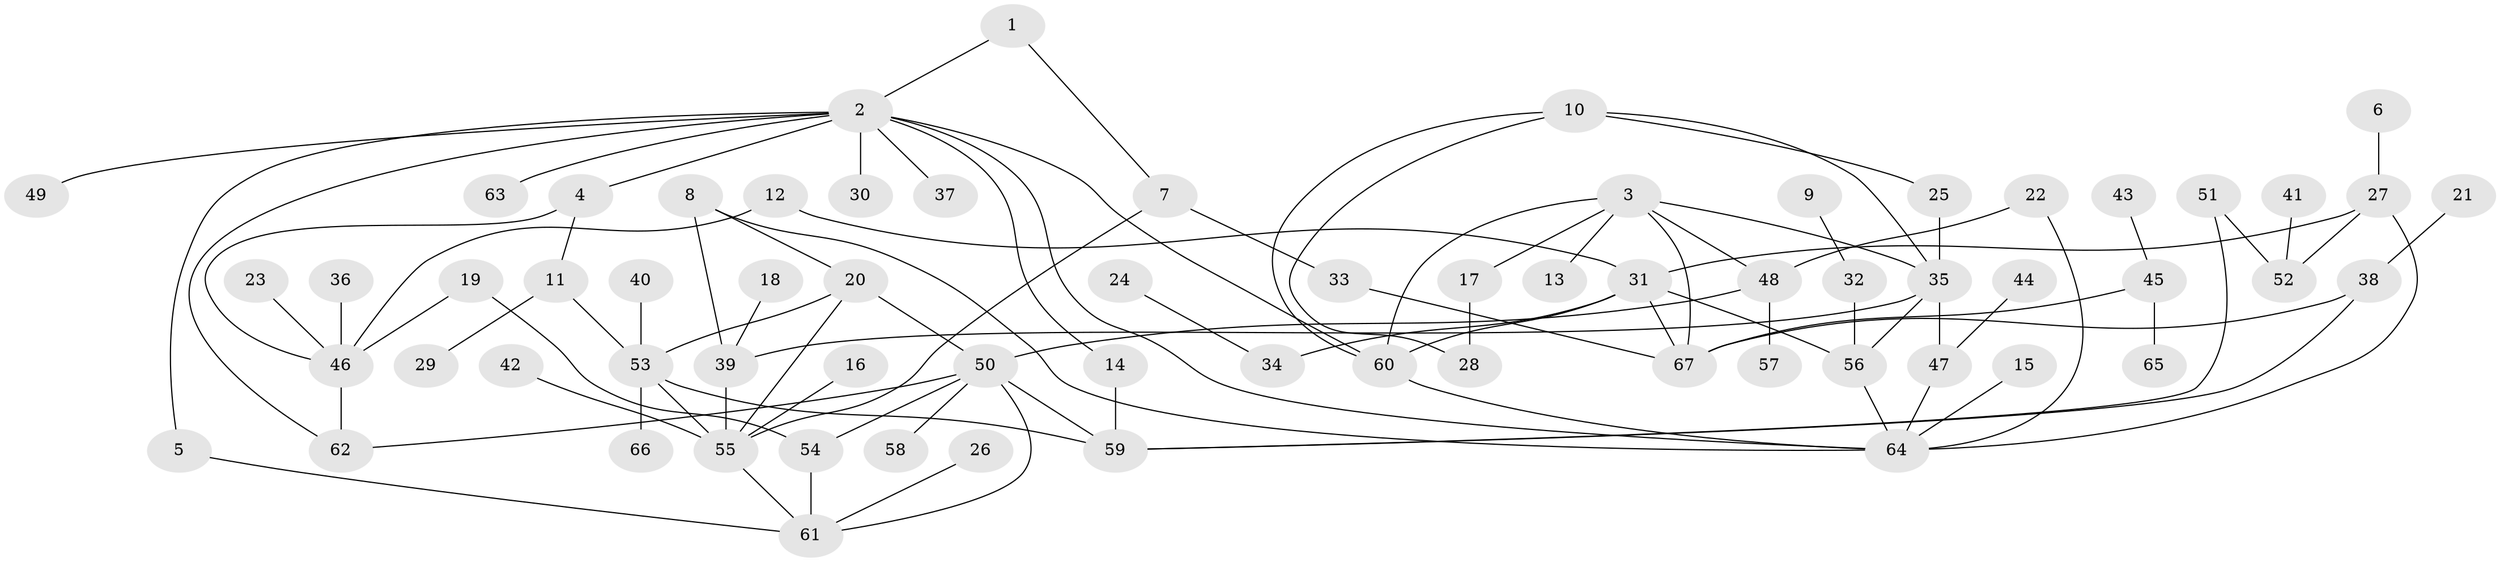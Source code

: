 // original degree distribution, {7: 0.03007518796992481, 2: 0.2706766917293233, 3: 0.20300751879699247, 6: 0.015037593984962405, 5: 0.06766917293233082, 4: 0.08270676691729323, 1: 0.3308270676691729}
// Generated by graph-tools (version 1.1) at 2025/49/03/09/25 03:49:21]
// undirected, 67 vertices, 94 edges
graph export_dot {
graph [start="1"]
  node [color=gray90,style=filled];
  1;
  2;
  3;
  4;
  5;
  6;
  7;
  8;
  9;
  10;
  11;
  12;
  13;
  14;
  15;
  16;
  17;
  18;
  19;
  20;
  21;
  22;
  23;
  24;
  25;
  26;
  27;
  28;
  29;
  30;
  31;
  32;
  33;
  34;
  35;
  36;
  37;
  38;
  39;
  40;
  41;
  42;
  43;
  44;
  45;
  46;
  47;
  48;
  49;
  50;
  51;
  52;
  53;
  54;
  55;
  56;
  57;
  58;
  59;
  60;
  61;
  62;
  63;
  64;
  65;
  66;
  67;
  1 -- 2 [weight=1.0];
  1 -- 7 [weight=1.0];
  2 -- 4 [weight=1.0];
  2 -- 5 [weight=1.0];
  2 -- 14 [weight=1.0];
  2 -- 30 [weight=1.0];
  2 -- 37 [weight=1.0];
  2 -- 49 [weight=1.0];
  2 -- 60 [weight=1.0];
  2 -- 62 [weight=1.0];
  2 -- 63 [weight=1.0];
  2 -- 64 [weight=1.0];
  3 -- 13 [weight=1.0];
  3 -- 17 [weight=1.0];
  3 -- 35 [weight=1.0];
  3 -- 48 [weight=1.0];
  3 -- 60 [weight=1.0];
  3 -- 67 [weight=1.0];
  4 -- 11 [weight=1.0];
  4 -- 46 [weight=1.0];
  5 -- 61 [weight=1.0];
  6 -- 27 [weight=1.0];
  7 -- 33 [weight=1.0];
  7 -- 55 [weight=1.0];
  8 -- 20 [weight=1.0];
  8 -- 39 [weight=1.0];
  8 -- 64 [weight=1.0];
  9 -- 32 [weight=1.0];
  10 -- 25 [weight=1.0];
  10 -- 28 [weight=1.0];
  10 -- 35 [weight=1.0];
  10 -- 60 [weight=1.0];
  11 -- 29 [weight=1.0];
  11 -- 53 [weight=1.0];
  12 -- 31 [weight=1.0];
  12 -- 46 [weight=1.0];
  14 -- 59 [weight=1.0];
  15 -- 64 [weight=1.0];
  16 -- 55 [weight=1.0];
  17 -- 28 [weight=1.0];
  18 -- 39 [weight=1.0];
  19 -- 46 [weight=1.0];
  19 -- 54 [weight=1.0];
  20 -- 50 [weight=1.0];
  20 -- 53 [weight=1.0];
  20 -- 55 [weight=1.0];
  21 -- 38 [weight=1.0];
  22 -- 48 [weight=1.0];
  22 -- 64 [weight=1.0];
  23 -- 46 [weight=1.0];
  24 -- 34 [weight=1.0];
  25 -- 35 [weight=1.0];
  26 -- 61 [weight=1.0];
  27 -- 31 [weight=1.0];
  27 -- 52 [weight=1.0];
  27 -- 64 [weight=1.0];
  31 -- 34 [weight=1.0];
  31 -- 56 [weight=1.0];
  31 -- 60 [weight=1.0];
  31 -- 67 [weight=1.0];
  32 -- 56 [weight=1.0];
  33 -- 67 [weight=1.0];
  35 -- 39 [weight=1.0];
  35 -- 47 [weight=1.0];
  35 -- 56 [weight=1.0];
  36 -- 46 [weight=1.0];
  38 -- 59 [weight=1.0];
  38 -- 67 [weight=2.0];
  39 -- 55 [weight=1.0];
  40 -- 53 [weight=1.0];
  41 -- 52 [weight=1.0];
  42 -- 55 [weight=1.0];
  43 -- 45 [weight=1.0];
  44 -- 47 [weight=1.0];
  45 -- 65 [weight=1.0];
  45 -- 67 [weight=1.0];
  46 -- 62 [weight=1.0];
  47 -- 64 [weight=1.0];
  48 -- 50 [weight=1.0];
  48 -- 57 [weight=1.0];
  50 -- 54 [weight=1.0];
  50 -- 58 [weight=1.0];
  50 -- 59 [weight=1.0];
  50 -- 61 [weight=1.0];
  50 -- 62 [weight=1.0];
  51 -- 52 [weight=1.0];
  51 -- 59 [weight=1.0];
  53 -- 55 [weight=1.0];
  53 -- 59 [weight=1.0];
  53 -- 66 [weight=1.0];
  54 -- 61 [weight=1.0];
  55 -- 61 [weight=1.0];
  56 -- 64 [weight=1.0];
  60 -- 64 [weight=1.0];
}

